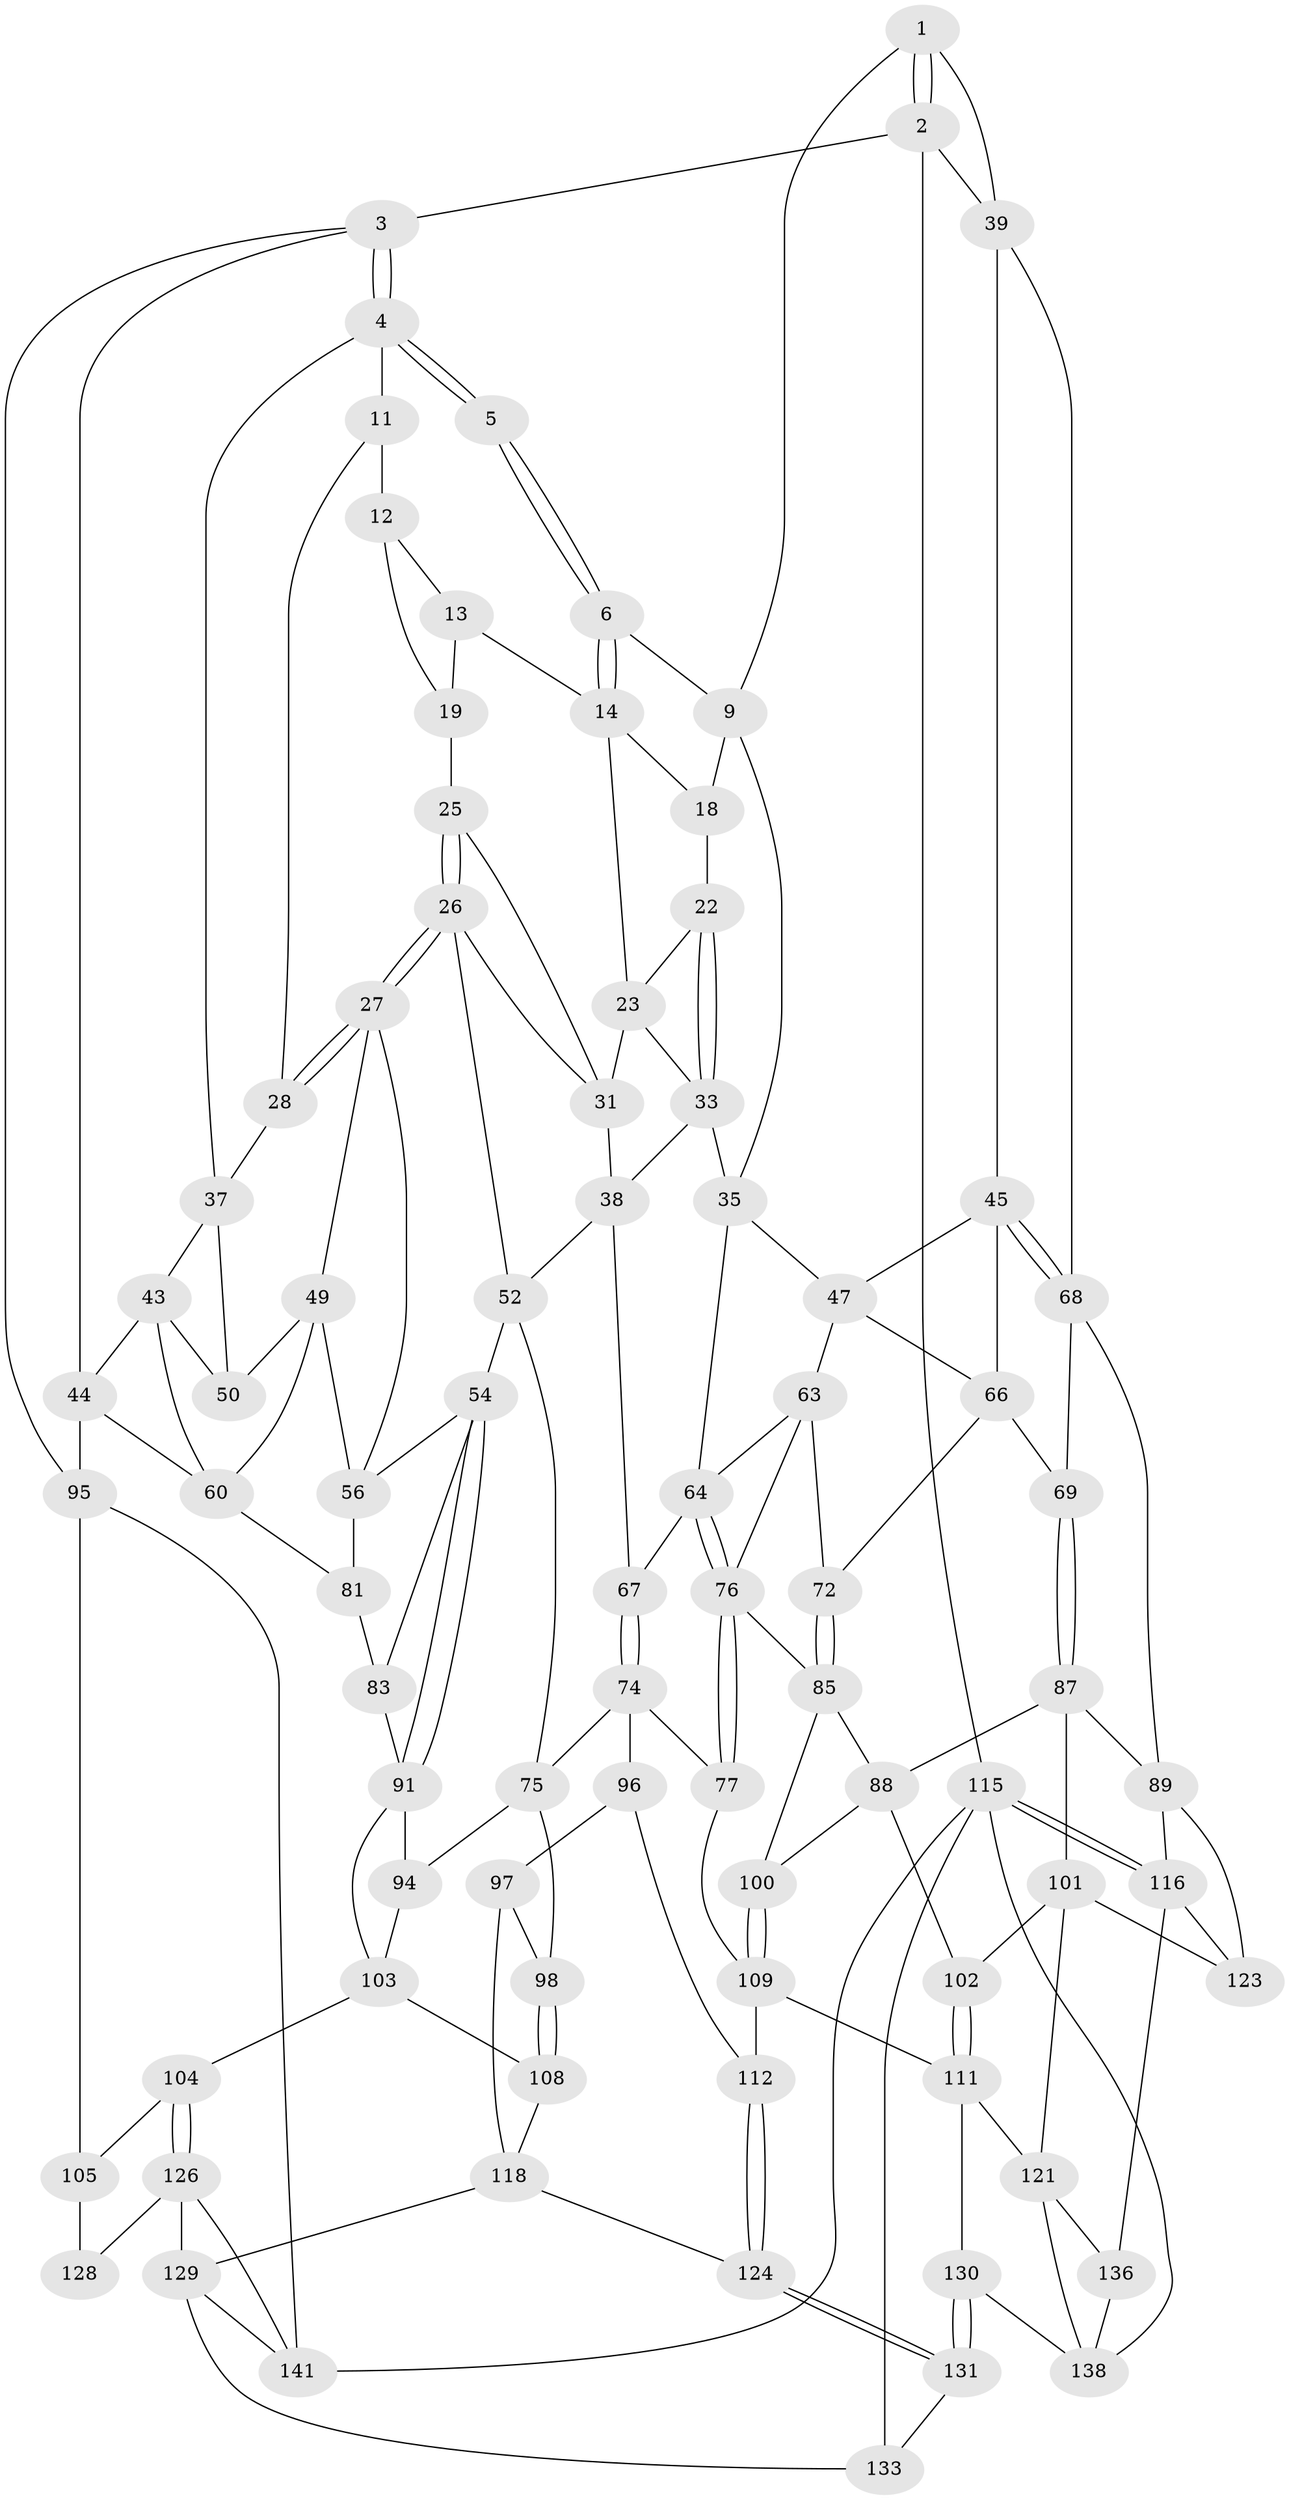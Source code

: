 // original degree distribution, {3: 0.02127659574468085, 5: 0.46099290780141844, 6: 0.2553191489361702, 4: 0.2624113475177305}
// Generated by graph-tools (version 1.1) at 2025/11/02/27/25 16:11:54]
// undirected, 83 vertices, 172 edges
graph export_dot {
graph [start="1"]
  node [color=gray90,style=filled];
  1 [pos="+0.9480159043766134+0",super="+8"];
  2 [pos="+1+0"];
  3 [pos="+0+0"];
  4 [pos="+0+0",super="+10"];
  5 [pos="+0.3491495664900366+0"];
  6 [pos="+0.554536885499505+0",super="+7"];
  9 [pos="+0.7572652073623881+0.13398910364318056",super="+17"];
  11 [pos="+0.22892882328875944+0.06829386659900327",super="+24"];
  12 [pos="+0.3170493426681041+0",super="+21"];
  13 [pos="+0.348946620109403+0",super="+16"];
  14 [pos="+0.5546118774212202+0",super="+15"];
  18 [pos="+0.5789673159138726+0"];
  19 [pos="+0.4330240197488242+0.12563234675421567",super="+20"];
  22 [pos="+0.5937929715408858+0.10939048309042523"];
  23 [pos="+0.48926254848954265+0.10603875502414122",super="+30"];
  25 [pos="+0.33726979503972365+0.07542247908595812",super="+29"];
  26 [pos="+0.3437055174082472+0.20389136759758839",super="+41"];
  27 [pos="+0.27619811197056965+0.1940999317266619",super="+48"];
  28 [pos="+0.2650258362304787+0.18046023675021314"];
  31 [pos="+0.5216723109627048+0.2054452661305551",super="+32"];
  33 [pos="+0.6033276971658819+0.12962339512717405",super="+34"];
  35 [pos="+0.6836648731927444+0.22591614325951467",super="+36"];
  37 [pos="+0.1426667155925911+0.13655052037305834",super="+42"];
  38 [pos="+0.5545154909648181+0.22334390618015573",super="+58"];
  39 [pos="+1+0.18279946521733284",super="+40"];
  43 [pos="+0.0348307860067951+0.1716541778564499",super="+51"];
  44 [pos="+0+0",super="+79"];
  45 [pos="+0.9626069489319419+0.2602284409124768",super="+46"];
  47 [pos="+0.7948227588104106+0.24484100694789454",super="+62"];
  49 [pos="+0.17870728382918522+0.2748599457059009",super="+59"];
  50 [pos="+0.10905189724053044+0.22845684670570077"];
  52 [pos="+0.40087962865100124+0.34723900601249325",super="+53"];
  54 [pos="+0.36748838249781435+0.40918316012220957",super="+55"];
  56 [pos="+0.2699759199155875+0.38428989946918396",super="+57"];
  60 [pos="+0+0.4639254556184714",super="+61"];
  63 [pos="+0.7138631294534945+0.3643867364906576",super="+73"];
  64 [pos="+0.675191212589042+0.34020831452824435",super="+65"];
  66 [pos="+0.8579759739022177+0.3528357213170485",super="+70"];
  67 [pos="+0.5727960126162704+0.3528167082091124"];
  68 [pos="+0.9314777808240282+0.423810032194791",super="+71"];
  69 [pos="+0.8835901221157014+0.43626703688721075"];
  72 [pos="+0.7784485053966502+0.42292459683206163"];
  74 [pos="+0.5077757791569124+0.5018173762670202",super="+78"];
  75 [pos="+0.4453554185404983+0.47619718646581427",super="+93"];
  76 [pos="+0.619638642779098+0.5420435368034612",super="+80"];
  77 [pos="+0.6130500676888564+0.5447558789325011"];
  81 [pos="+0.2256324769991893+0.41259425576191844",super="+82"];
  83 [pos="+0.19773613150598868+0.5470848460149563",super="+84"];
  85 [pos="+0.7733141845857959+0.4834286512705124",super="+86"];
  87 [pos="+0.8737978539902771+0.5362755103689604",super="+90"];
  88 [pos="+0.8349593307636161+0.5422149538696627",super="+99"];
  89 [pos="+1+0.5676656992591088",super="+117"];
  91 [pos="+0.3115900864068811+0.5690979835214417",super="+92"];
  94 [pos="+0.34299346119208973+0.5887653670181251"];
  95 [pos="+0+0.6873820948165175"];
  96 [pos="+0.5285188451912505+0.5981263367835471",super="+113"];
  97 [pos="+0.5275100276752347+0.5989603439571739",super="+114"];
  98 [pos="+0.4288981342122898+0.6606322183760893"];
  100 [pos="+0.6976176336282097+0.5788389101699987"];
  101 [pos="+0.8753590273151411+0.6773487479944496",super="+120"];
  102 [pos="+0.8054442851795864+0.6623430320256818"];
  103 [pos="+0.22456899429939015+0.6705936278392376",super="+107"];
  104 [pos="+0.20461773891379637+0.6867350867715785"];
  105 [pos="+0.19332579717815201+0.6892374104243206",super="+106"];
  108 [pos="+0.3914177521008797+0.7402749732857565"];
  109 [pos="+0.7254841620810886+0.7247363553854046",super="+110"];
  111 [pos="+0.7350175134860913+0.7278004502776824",super="+122"];
  112 [pos="+0.624606052622662+0.7469116042560632"];
  115 [pos="+1+1",super="+140"];
  116 [pos="+1+1",super="+135"];
  118 [pos="+0.4421526089721396+0.7553375518825527",super="+119"];
  121 [pos="+0.8598839310264226+0.7990095289420962",super="+137"];
  123 [pos="+1+0.783586953496304"];
  124 [pos="+0.6083075432559892+0.8251358218969952",super="+125"];
  126 [pos="+0.2433484462992026+0.8631272148501568",super="+127"];
  128 [pos="+0.11810918857755547+0.8966667332318764"];
  129 [pos="+0.36375644791143974+0.8465488687407552",super="+134"];
  130 [pos="+0.7443301301215334+0.8741160523329374"];
  131 [pos="+0.630039913299057+0.9927907362200982",super="+132"];
  133 [pos="+0.5969571966695938+1"];
  136 [pos="+0.914758634016546+0.9186170490123673"];
  138 [pos="+0.8434772713061633+0.9062236460047715",super="+139"];
  141 [pos="+0.17526991566581335+1"];
  1 -- 2;
  1 -- 2;
  1 -- 9;
  1 -- 39;
  2 -- 3;
  2 -- 39;
  2 -- 115;
  3 -- 4;
  3 -- 4;
  3 -- 44;
  3 -- 95;
  4 -- 5;
  4 -- 5;
  4 -- 11;
  4 -- 37;
  5 -- 6;
  5 -- 6;
  6 -- 14;
  6 -- 14;
  6 -- 9;
  9 -- 18;
  9 -- 35;
  11 -- 12 [weight=2];
  11 -- 28;
  12 -- 13;
  12 -- 19;
  13 -- 19;
  13 -- 14;
  14 -- 18;
  14 -- 23;
  18 -- 22;
  19 -- 25 [weight=2];
  22 -- 23;
  22 -- 33;
  22 -- 33;
  23 -- 33;
  23 -- 31;
  25 -- 26;
  25 -- 26;
  25 -- 31;
  26 -- 27;
  26 -- 27;
  26 -- 52;
  26 -- 31;
  27 -- 28;
  27 -- 28;
  27 -- 49;
  27 -- 56;
  28 -- 37;
  31 -- 38;
  33 -- 35;
  33 -- 38;
  35 -- 64;
  35 -- 47;
  37 -- 50;
  37 -- 43;
  38 -- 67;
  38 -- 52;
  39 -- 45;
  39 -- 68;
  43 -- 44;
  43 -- 50;
  43 -- 60;
  44 -- 95;
  44 -- 60;
  45 -- 68;
  45 -- 68;
  45 -- 66;
  45 -- 47;
  47 -- 66;
  47 -- 63;
  49 -- 50;
  49 -- 56;
  49 -- 60;
  52 -- 75;
  52 -- 54;
  54 -- 91;
  54 -- 91;
  54 -- 56;
  54 -- 83;
  56 -- 81;
  60 -- 81;
  63 -- 64;
  63 -- 72;
  63 -- 76;
  64 -- 76;
  64 -- 76;
  64 -- 67;
  66 -- 72;
  66 -- 69;
  67 -- 74;
  67 -- 74;
  68 -- 69;
  68 -- 89;
  69 -- 87;
  69 -- 87;
  72 -- 85;
  72 -- 85;
  74 -- 75;
  74 -- 96;
  74 -- 77;
  75 -- 98;
  75 -- 94;
  76 -- 77;
  76 -- 77;
  76 -- 85;
  77 -- 109;
  81 -- 83 [weight=2];
  83 -- 91;
  85 -- 88;
  85 -- 100;
  87 -- 88;
  87 -- 89;
  87 -- 101;
  88 -- 100;
  88 -- 102;
  89 -- 123;
  89 -- 116;
  91 -- 94;
  91 -- 103;
  94 -- 103;
  95 -- 141;
  95 -- 105;
  96 -- 97 [weight=2];
  96 -- 112;
  97 -- 98;
  97 -- 118;
  98 -- 108;
  98 -- 108;
  100 -- 109;
  100 -- 109;
  101 -- 102;
  101 -- 121;
  101 -- 123;
  102 -- 111;
  102 -- 111;
  103 -- 104;
  103 -- 108;
  104 -- 105;
  104 -- 126;
  104 -- 126;
  105 -- 128 [weight=2];
  108 -- 118;
  109 -- 111;
  109 -- 112;
  111 -- 121;
  111 -- 130;
  112 -- 124;
  112 -- 124;
  115 -- 116;
  115 -- 116;
  115 -- 141;
  115 -- 133;
  115 -- 138;
  116 -- 136;
  116 -- 123;
  118 -- 124;
  118 -- 129;
  121 -- 136;
  121 -- 138;
  124 -- 131 [weight=2];
  124 -- 131;
  126 -- 129;
  126 -- 128;
  126 -- 141;
  129 -- 133;
  129 -- 141;
  130 -- 131;
  130 -- 131;
  130 -- 138;
  131 -- 133;
  136 -- 138;
}

